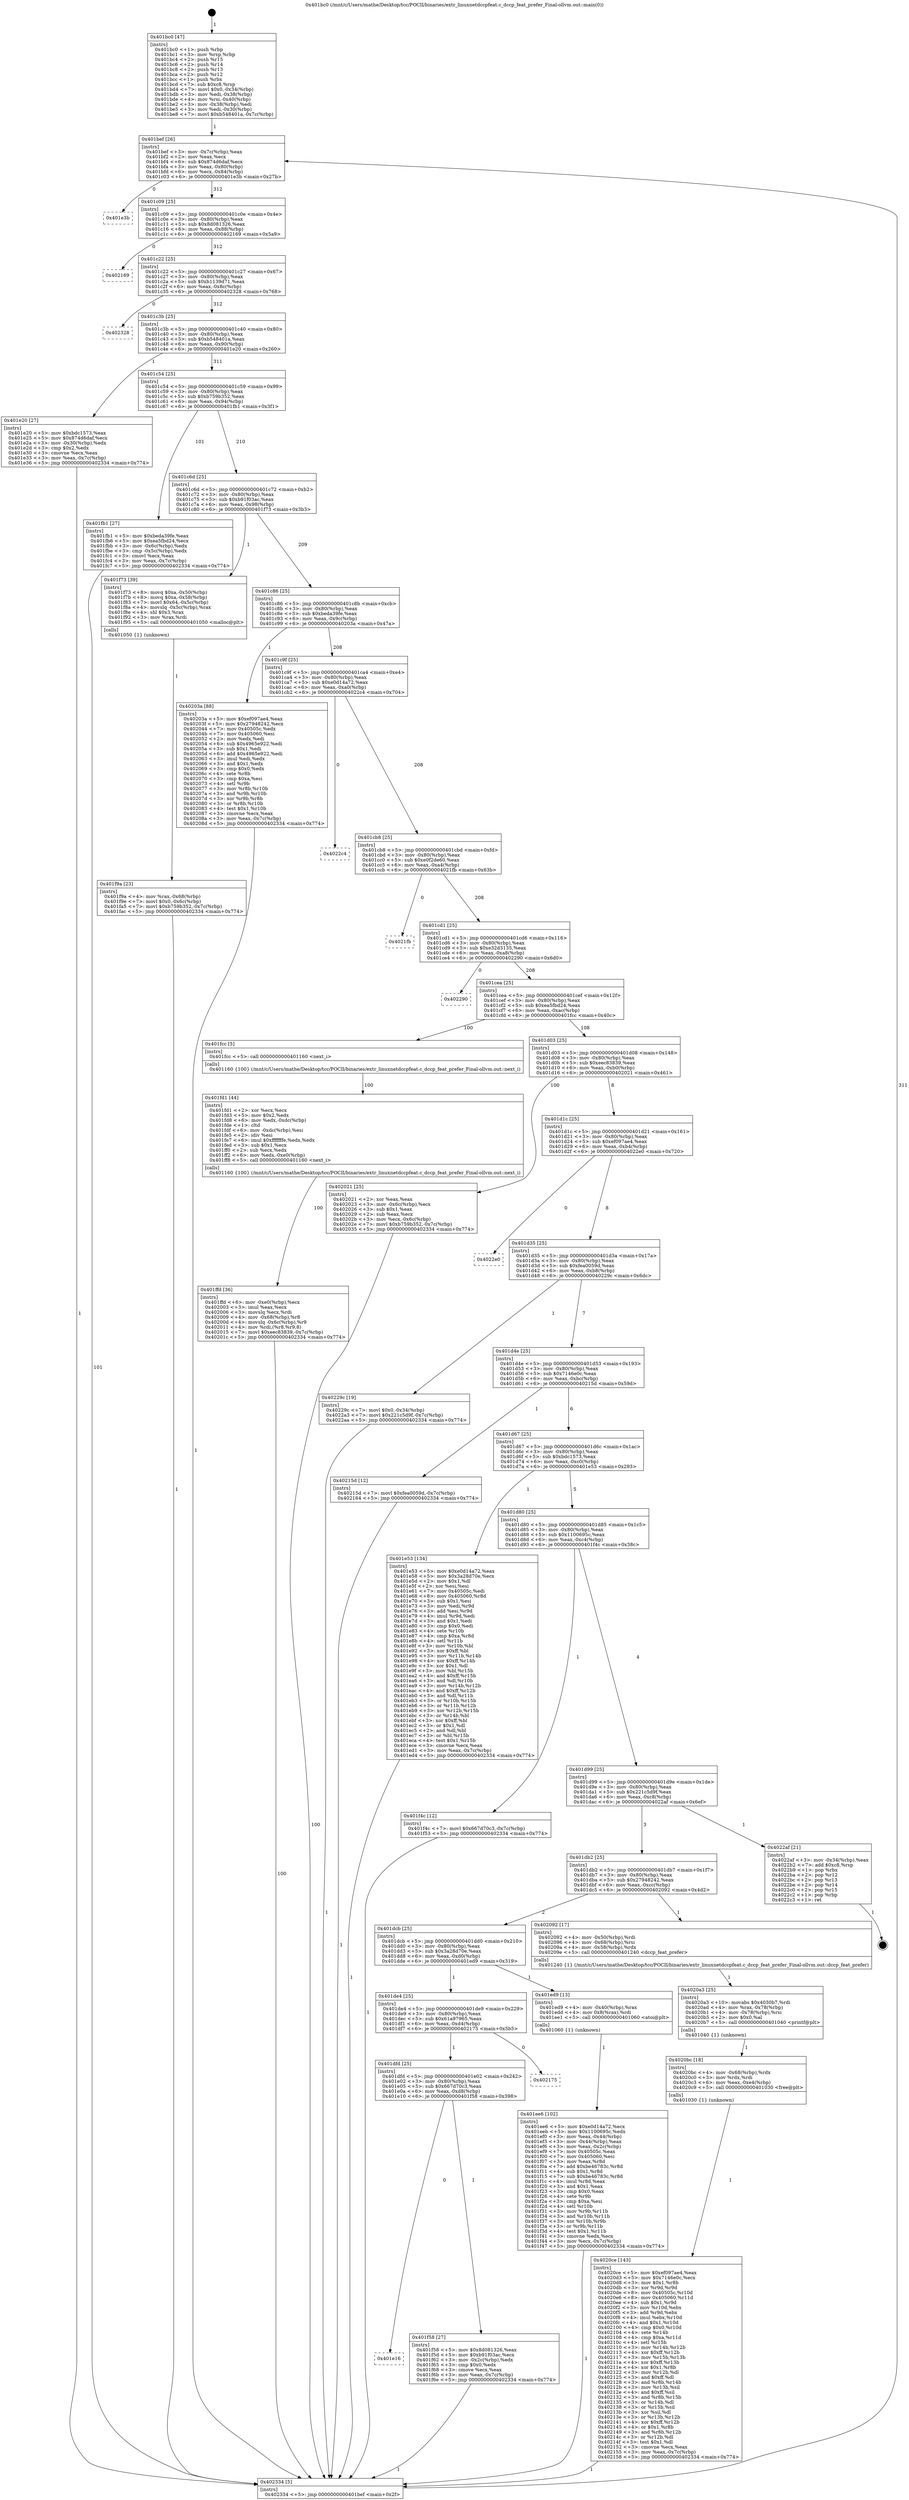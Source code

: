 digraph "0x401bc0" {
  label = "0x401bc0 (/mnt/c/Users/mathe/Desktop/tcc/POCII/binaries/extr_linuxnetdccpfeat.c_dccp_feat_prefer_Final-ollvm.out::main(0))"
  labelloc = "t"
  node[shape=record]

  Entry [label="",width=0.3,height=0.3,shape=circle,fillcolor=black,style=filled]
  "0x401bef" [label="{
     0x401bef [26]\l
     | [instrs]\l
     &nbsp;&nbsp;0x401bef \<+3\>: mov -0x7c(%rbp),%eax\l
     &nbsp;&nbsp;0x401bf2 \<+2\>: mov %eax,%ecx\l
     &nbsp;&nbsp;0x401bf4 \<+6\>: sub $0x874d6daf,%ecx\l
     &nbsp;&nbsp;0x401bfa \<+3\>: mov %eax,-0x80(%rbp)\l
     &nbsp;&nbsp;0x401bfd \<+6\>: mov %ecx,-0x84(%rbp)\l
     &nbsp;&nbsp;0x401c03 \<+6\>: je 0000000000401e3b \<main+0x27b\>\l
  }"]
  "0x401e3b" [label="{
     0x401e3b\l
  }", style=dashed]
  "0x401c09" [label="{
     0x401c09 [25]\l
     | [instrs]\l
     &nbsp;&nbsp;0x401c09 \<+5\>: jmp 0000000000401c0e \<main+0x4e\>\l
     &nbsp;&nbsp;0x401c0e \<+3\>: mov -0x80(%rbp),%eax\l
     &nbsp;&nbsp;0x401c11 \<+5\>: sub $0x8d081326,%eax\l
     &nbsp;&nbsp;0x401c16 \<+6\>: mov %eax,-0x88(%rbp)\l
     &nbsp;&nbsp;0x401c1c \<+6\>: je 0000000000402169 \<main+0x5a9\>\l
  }"]
  Exit [label="",width=0.3,height=0.3,shape=circle,fillcolor=black,style=filled,peripheries=2]
  "0x402169" [label="{
     0x402169\l
  }", style=dashed]
  "0x401c22" [label="{
     0x401c22 [25]\l
     | [instrs]\l
     &nbsp;&nbsp;0x401c22 \<+5\>: jmp 0000000000401c27 \<main+0x67\>\l
     &nbsp;&nbsp;0x401c27 \<+3\>: mov -0x80(%rbp),%eax\l
     &nbsp;&nbsp;0x401c2a \<+5\>: sub $0xb1139d71,%eax\l
     &nbsp;&nbsp;0x401c2f \<+6\>: mov %eax,-0x8c(%rbp)\l
     &nbsp;&nbsp;0x401c35 \<+6\>: je 0000000000402328 \<main+0x768\>\l
  }"]
  "0x4020ce" [label="{
     0x4020ce [143]\l
     | [instrs]\l
     &nbsp;&nbsp;0x4020ce \<+5\>: mov $0xef097ae4,%eax\l
     &nbsp;&nbsp;0x4020d3 \<+5\>: mov $0x7146e0c,%ecx\l
     &nbsp;&nbsp;0x4020d8 \<+3\>: mov $0x1,%r8b\l
     &nbsp;&nbsp;0x4020db \<+3\>: xor %r9d,%r9d\l
     &nbsp;&nbsp;0x4020de \<+8\>: mov 0x40505c,%r10d\l
     &nbsp;&nbsp;0x4020e6 \<+8\>: mov 0x405060,%r11d\l
     &nbsp;&nbsp;0x4020ee \<+4\>: sub $0x1,%r9d\l
     &nbsp;&nbsp;0x4020f2 \<+3\>: mov %r10d,%ebx\l
     &nbsp;&nbsp;0x4020f5 \<+3\>: add %r9d,%ebx\l
     &nbsp;&nbsp;0x4020f8 \<+4\>: imul %ebx,%r10d\l
     &nbsp;&nbsp;0x4020fc \<+4\>: and $0x1,%r10d\l
     &nbsp;&nbsp;0x402100 \<+4\>: cmp $0x0,%r10d\l
     &nbsp;&nbsp;0x402104 \<+4\>: sete %r14b\l
     &nbsp;&nbsp;0x402108 \<+4\>: cmp $0xa,%r11d\l
     &nbsp;&nbsp;0x40210c \<+4\>: setl %r15b\l
     &nbsp;&nbsp;0x402110 \<+3\>: mov %r14b,%r12b\l
     &nbsp;&nbsp;0x402113 \<+4\>: xor $0xff,%r12b\l
     &nbsp;&nbsp;0x402117 \<+3\>: mov %r15b,%r13b\l
     &nbsp;&nbsp;0x40211a \<+4\>: xor $0xff,%r13b\l
     &nbsp;&nbsp;0x40211e \<+4\>: xor $0x1,%r8b\l
     &nbsp;&nbsp;0x402122 \<+3\>: mov %r12b,%dl\l
     &nbsp;&nbsp;0x402125 \<+3\>: and $0xff,%dl\l
     &nbsp;&nbsp;0x402128 \<+3\>: and %r8b,%r14b\l
     &nbsp;&nbsp;0x40212b \<+3\>: mov %r13b,%sil\l
     &nbsp;&nbsp;0x40212e \<+4\>: and $0xff,%sil\l
     &nbsp;&nbsp;0x402132 \<+3\>: and %r8b,%r15b\l
     &nbsp;&nbsp;0x402135 \<+3\>: or %r14b,%dl\l
     &nbsp;&nbsp;0x402138 \<+3\>: or %r15b,%sil\l
     &nbsp;&nbsp;0x40213b \<+3\>: xor %sil,%dl\l
     &nbsp;&nbsp;0x40213e \<+3\>: or %r13b,%r12b\l
     &nbsp;&nbsp;0x402141 \<+4\>: xor $0xff,%r12b\l
     &nbsp;&nbsp;0x402145 \<+4\>: or $0x1,%r8b\l
     &nbsp;&nbsp;0x402149 \<+3\>: and %r8b,%r12b\l
     &nbsp;&nbsp;0x40214c \<+3\>: or %r12b,%dl\l
     &nbsp;&nbsp;0x40214f \<+3\>: test $0x1,%dl\l
     &nbsp;&nbsp;0x402152 \<+3\>: cmovne %ecx,%eax\l
     &nbsp;&nbsp;0x402155 \<+3\>: mov %eax,-0x7c(%rbp)\l
     &nbsp;&nbsp;0x402158 \<+5\>: jmp 0000000000402334 \<main+0x774\>\l
  }"]
  "0x402328" [label="{
     0x402328\l
  }", style=dashed]
  "0x401c3b" [label="{
     0x401c3b [25]\l
     | [instrs]\l
     &nbsp;&nbsp;0x401c3b \<+5\>: jmp 0000000000401c40 \<main+0x80\>\l
     &nbsp;&nbsp;0x401c40 \<+3\>: mov -0x80(%rbp),%eax\l
     &nbsp;&nbsp;0x401c43 \<+5\>: sub $0xb548401a,%eax\l
     &nbsp;&nbsp;0x401c48 \<+6\>: mov %eax,-0x90(%rbp)\l
     &nbsp;&nbsp;0x401c4e \<+6\>: je 0000000000401e20 \<main+0x260\>\l
  }"]
  "0x4020bc" [label="{
     0x4020bc [18]\l
     | [instrs]\l
     &nbsp;&nbsp;0x4020bc \<+4\>: mov -0x68(%rbp),%rdx\l
     &nbsp;&nbsp;0x4020c0 \<+3\>: mov %rdx,%rdi\l
     &nbsp;&nbsp;0x4020c3 \<+6\>: mov %eax,-0xe4(%rbp)\l
     &nbsp;&nbsp;0x4020c9 \<+5\>: call 0000000000401030 \<free@plt\>\l
     | [calls]\l
     &nbsp;&nbsp;0x401030 \{1\} (unknown)\l
  }"]
  "0x401e20" [label="{
     0x401e20 [27]\l
     | [instrs]\l
     &nbsp;&nbsp;0x401e20 \<+5\>: mov $0xbdc1573,%eax\l
     &nbsp;&nbsp;0x401e25 \<+5\>: mov $0x874d6daf,%ecx\l
     &nbsp;&nbsp;0x401e2a \<+3\>: mov -0x30(%rbp),%edx\l
     &nbsp;&nbsp;0x401e2d \<+3\>: cmp $0x2,%edx\l
     &nbsp;&nbsp;0x401e30 \<+3\>: cmovne %ecx,%eax\l
     &nbsp;&nbsp;0x401e33 \<+3\>: mov %eax,-0x7c(%rbp)\l
     &nbsp;&nbsp;0x401e36 \<+5\>: jmp 0000000000402334 \<main+0x774\>\l
  }"]
  "0x401c54" [label="{
     0x401c54 [25]\l
     | [instrs]\l
     &nbsp;&nbsp;0x401c54 \<+5\>: jmp 0000000000401c59 \<main+0x99\>\l
     &nbsp;&nbsp;0x401c59 \<+3\>: mov -0x80(%rbp),%eax\l
     &nbsp;&nbsp;0x401c5c \<+5\>: sub $0xb759b352,%eax\l
     &nbsp;&nbsp;0x401c61 \<+6\>: mov %eax,-0x94(%rbp)\l
     &nbsp;&nbsp;0x401c67 \<+6\>: je 0000000000401fb1 \<main+0x3f1\>\l
  }"]
  "0x402334" [label="{
     0x402334 [5]\l
     | [instrs]\l
     &nbsp;&nbsp;0x402334 \<+5\>: jmp 0000000000401bef \<main+0x2f\>\l
  }"]
  "0x401bc0" [label="{
     0x401bc0 [47]\l
     | [instrs]\l
     &nbsp;&nbsp;0x401bc0 \<+1\>: push %rbp\l
     &nbsp;&nbsp;0x401bc1 \<+3\>: mov %rsp,%rbp\l
     &nbsp;&nbsp;0x401bc4 \<+2\>: push %r15\l
     &nbsp;&nbsp;0x401bc6 \<+2\>: push %r14\l
     &nbsp;&nbsp;0x401bc8 \<+2\>: push %r13\l
     &nbsp;&nbsp;0x401bca \<+2\>: push %r12\l
     &nbsp;&nbsp;0x401bcc \<+1\>: push %rbx\l
     &nbsp;&nbsp;0x401bcd \<+7\>: sub $0xc8,%rsp\l
     &nbsp;&nbsp;0x401bd4 \<+7\>: movl $0x0,-0x34(%rbp)\l
     &nbsp;&nbsp;0x401bdb \<+3\>: mov %edi,-0x38(%rbp)\l
     &nbsp;&nbsp;0x401bde \<+4\>: mov %rsi,-0x40(%rbp)\l
     &nbsp;&nbsp;0x401be2 \<+3\>: mov -0x38(%rbp),%edi\l
     &nbsp;&nbsp;0x401be5 \<+3\>: mov %edi,-0x30(%rbp)\l
     &nbsp;&nbsp;0x401be8 \<+7\>: movl $0xb548401a,-0x7c(%rbp)\l
  }"]
  "0x4020a3" [label="{
     0x4020a3 [25]\l
     | [instrs]\l
     &nbsp;&nbsp;0x4020a3 \<+10\>: movabs $0x4030b7,%rdi\l
     &nbsp;&nbsp;0x4020ad \<+4\>: mov %rax,-0x78(%rbp)\l
     &nbsp;&nbsp;0x4020b1 \<+4\>: mov -0x78(%rbp),%rsi\l
     &nbsp;&nbsp;0x4020b5 \<+2\>: mov $0x0,%al\l
     &nbsp;&nbsp;0x4020b7 \<+5\>: call 0000000000401040 \<printf@plt\>\l
     | [calls]\l
     &nbsp;&nbsp;0x401040 \{1\} (unknown)\l
  }"]
  "0x401fb1" [label="{
     0x401fb1 [27]\l
     | [instrs]\l
     &nbsp;&nbsp;0x401fb1 \<+5\>: mov $0xbeda39fe,%eax\l
     &nbsp;&nbsp;0x401fb6 \<+5\>: mov $0xea5fbd24,%ecx\l
     &nbsp;&nbsp;0x401fbb \<+3\>: mov -0x6c(%rbp),%edx\l
     &nbsp;&nbsp;0x401fbe \<+3\>: cmp -0x5c(%rbp),%edx\l
     &nbsp;&nbsp;0x401fc1 \<+3\>: cmovl %ecx,%eax\l
     &nbsp;&nbsp;0x401fc4 \<+3\>: mov %eax,-0x7c(%rbp)\l
     &nbsp;&nbsp;0x401fc7 \<+5\>: jmp 0000000000402334 \<main+0x774\>\l
  }"]
  "0x401c6d" [label="{
     0x401c6d [25]\l
     | [instrs]\l
     &nbsp;&nbsp;0x401c6d \<+5\>: jmp 0000000000401c72 \<main+0xb2\>\l
     &nbsp;&nbsp;0x401c72 \<+3\>: mov -0x80(%rbp),%eax\l
     &nbsp;&nbsp;0x401c75 \<+5\>: sub $0xb91f03ac,%eax\l
     &nbsp;&nbsp;0x401c7a \<+6\>: mov %eax,-0x98(%rbp)\l
     &nbsp;&nbsp;0x401c80 \<+6\>: je 0000000000401f73 \<main+0x3b3\>\l
  }"]
  "0x401ffd" [label="{
     0x401ffd [36]\l
     | [instrs]\l
     &nbsp;&nbsp;0x401ffd \<+6\>: mov -0xe0(%rbp),%ecx\l
     &nbsp;&nbsp;0x402003 \<+3\>: imul %eax,%ecx\l
     &nbsp;&nbsp;0x402006 \<+3\>: movslq %ecx,%rdi\l
     &nbsp;&nbsp;0x402009 \<+4\>: mov -0x68(%rbp),%r8\l
     &nbsp;&nbsp;0x40200d \<+4\>: movslq -0x6c(%rbp),%r9\l
     &nbsp;&nbsp;0x402011 \<+4\>: mov %rdi,(%r8,%r9,8)\l
     &nbsp;&nbsp;0x402015 \<+7\>: movl $0xeec83839,-0x7c(%rbp)\l
     &nbsp;&nbsp;0x40201c \<+5\>: jmp 0000000000402334 \<main+0x774\>\l
  }"]
  "0x401f73" [label="{
     0x401f73 [39]\l
     | [instrs]\l
     &nbsp;&nbsp;0x401f73 \<+8\>: movq $0xa,-0x50(%rbp)\l
     &nbsp;&nbsp;0x401f7b \<+8\>: movq $0xa,-0x58(%rbp)\l
     &nbsp;&nbsp;0x401f83 \<+7\>: movl $0x64,-0x5c(%rbp)\l
     &nbsp;&nbsp;0x401f8a \<+4\>: movslq -0x5c(%rbp),%rax\l
     &nbsp;&nbsp;0x401f8e \<+4\>: shl $0x3,%rax\l
     &nbsp;&nbsp;0x401f92 \<+3\>: mov %rax,%rdi\l
     &nbsp;&nbsp;0x401f95 \<+5\>: call 0000000000401050 \<malloc@plt\>\l
     | [calls]\l
     &nbsp;&nbsp;0x401050 \{1\} (unknown)\l
  }"]
  "0x401c86" [label="{
     0x401c86 [25]\l
     | [instrs]\l
     &nbsp;&nbsp;0x401c86 \<+5\>: jmp 0000000000401c8b \<main+0xcb\>\l
     &nbsp;&nbsp;0x401c8b \<+3\>: mov -0x80(%rbp),%eax\l
     &nbsp;&nbsp;0x401c8e \<+5\>: sub $0xbeda39fe,%eax\l
     &nbsp;&nbsp;0x401c93 \<+6\>: mov %eax,-0x9c(%rbp)\l
     &nbsp;&nbsp;0x401c99 \<+6\>: je 000000000040203a \<main+0x47a\>\l
  }"]
  "0x401fd1" [label="{
     0x401fd1 [44]\l
     | [instrs]\l
     &nbsp;&nbsp;0x401fd1 \<+2\>: xor %ecx,%ecx\l
     &nbsp;&nbsp;0x401fd3 \<+5\>: mov $0x2,%edx\l
     &nbsp;&nbsp;0x401fd8 \<+6\>: mov %edx,-0xdc(%rbp)\l
     &nbsp;&nbsp;0x401fde \<+1\>: cltd\l
     &nbsp;&nbsp;0x401fdf \<+6\>: mov -0xdc(%rbp),%esi\l
     &nbsp;&nbsp;0x401fe5 \<+2\>: idiv %esi\l
     &nbsp;&nbsp;0x401fe7 \<+6\>: imul $0xfffffffe,%edx,%edx\l
     &nbsp;&nbsp;0x401fed \<+3\>: sub $0x1,%ecx\l
     &nbsp;&nbsp;0x401ff0 \<+2\>: sub %ecx,%edx\l
     &nbsp;&nbsp;0x401ff2 \<+6\>: mov %edx,-0xe0(%rbp)\l
     &nbsp;&nbsp;0x401ff8 \<+5\>: call 0000000000401160 \<next_i\>\l
     | [calls]\l
     &nbsp;&nbsp;0x401160 \{100\} (/mnt/c/Users/mathe/Desktop/tcc/POCII/binaries/extr_linuxnetdccpfeat.c_dccp_feat_prefer_Final-ollvm.out::next_i)\l
  }"]
  "0x40203a" [label="{
     0x40203a [88]\l
     | [instrs]\l
     &nbsp;&nbsp;0x40203a \<+5\>: mov $0xef097ae4,%eax\l
     &nbsp;&nbsp;0x40203f \<+5\>: mov $0x27948242,%ecx\l
     &nbsp;&nbsp;0x402044 \<+7\>: mov 0x40505c,%edx\l
     &nbsp;&nbsp;0x40204b \<+7\>: mov 0x405060,%esi\l
     &nbsp;&nbsp;0x402052 \<+2\>: mov %edx,%edi\l
     &nbsp;&nbsp;0x402054 \<+6\>: sub $0x4965e922,%edi\l
     &nbsp;&nbsp;0x40205a \<+3\>: sub $0x1,%edi\l
     &nbsp;&nbsp;0x40205d \<+6\>: add $0x4965e922,%edi\l
     &nbsp;&nbsp;0x402063 \<+3\>: imul %edi,%edx\l
     &nbsp;&nbsp;0x402066 \<+3\>: and $0x1,%edx\l
     &nbsp;&nbsp;0x402069 \<+3\>: cmp $0x0,%edx\l
     &nbsp;&nbsp;0x40206c \<+4\>: sete %r8b\l
     &nbsp;&nbsp;0x402070 \<+3\>: cmp $0xa,%esi\l
     &nbsp;&nbsp;0x402073 \<+4\>: setl %r9b\l
     &nbsp;&nbsp;0x402077 \<+3\>: mov %r8b,%r10b\l
     &nbsp;&nbsp;0x40207a \<+3\>: and %r9b,%r10b\l
     &nbsp;&nbsp;0x40207d \<+3\>: xor %r9b,%r8b\l
     &nbsp;&nbsp;0x402080 \<+3\>: or %r8b,%r10b\l
     &nbsp;&nbsp;0x402083 \<+4\>: test $0x1,%r10b\l
     &nbsp;&nbsp;0x402087 \<+3\>: cmovne %ecx,%eax\l
     &nbsp;&nbsp;0x40208a \<+3\>: mov %eax,-0x7c(%rbp)\l
     &nbsp;&nbsp;0x40208d \<+5\>: jmp 0000000000402334 \<main+0x774\>\l
  }"]
  "0x401c9f" [label="{
     0x401c9f [25]\l
     | [instrs]\l
     &nbsp;&nbsp;0x401c9f \<+5\>: jmp 0000000000401ca4 \<main+0xe4\>\l
     &nbsp;&nbsp;0x401ca4 \<+3\>: mov -0x80(%rbp),%eax\l
     &nbsp;&nbsp;0x401ca7 \<+5\>: sub $0xe0d14a72,%eax\l
     &nbsp;&nbsp;0x401cac \<+6\>: mov %eax,-0xa0(%rbp)\l
     &nbsp;&nbsp;0x401cb2 \<+6\>: je 00000000004022c4 \<main+0x704\>\l
  }"]
  "0x401f9a" [label="{
     0x401f9a [23]\l
     | [instrs]\l
     &nbsp;&nbsp;0x401f9a \<+4\>: mov %rax,-0x68(%rbp)\l
     &nbsp;&nbsp;0x401f9e \<+7\>: movl $0x0,-0x6c(%rbp)\l
     &nbsp;&nbsp;0x401fa5 \<+7\>: movl $0xb759b352,-0x7c(%rbp)\l
     &nbsp;&nbsp;0x401fac \<+5\>: jmp 0000000000402334 \<main+0x774\>\l
  }"]
  "0x4022c4" [label="{
     0x4022c4\l
  }", style=dashed]
  "0x401cb8" [label="{
     0x401cb8 [25]\l
     | [instrs]\l
     &nbsp;&nbsp;0x401cb8 \<+5\>: jmp 0000000000401cbd \<main+0xfd\>\l
     &nbsp;&nbsp;0x401cbd \<+3\>: mov -0x80(%rbp),%eax\l
     &nbsp;&nbsp;0x401cc0 \<+5\>: sub $0xe0f2de60,%eax\l
     &nbsp;&nbsp;0x401cc5 \<+6\>: mov %eax,-0xa4(%rbp)\l
     &nbsp;&nbsp;0x401ccb \<+6\>: je 00000000004021fb \<main+0x63b\>\l
  }"]
  "0x401e16" [label="{
     0x401e16\l
  }", style=dashed]
  "0x4021fb" [label="{
     0x4021fb\l
  }", style=dashed]
  "0x401cd1" [label="{
     0x401cd1 [25]\l
     | [instrs]\l
     &nbsp;&nbsp;0x401cd1 \<+5\>: jmp 0000000000401cd6 \<main+0x116\>\l
     &nbsp;&nbsp;0x401cd6 \<+3\>: mov -0x80(%rbp),%eax\l
     &nbsp;&nbsp;0x401cd9 \<+5\>: sub $0xe32d3135,%eax\l
     &nbsp;&nbsp;0x401cde \<+6\>: mov %eax,-0xa8(%rbp)\l
     &nbsp;&nbsp;0x401ce4 \<+6\>: je 0000000000402290 \<main+0x6d0\>\l
  }"]
  "0x401f58" [label="{
     0x401f58 [27]\l
     | [instrs]\l
     &nbsp;&nbsp;0x401f58 \<+5\>: mov $0x8d081326,%eax\l
     &nbsp;&nbsp;0x401f5d \<+5\>: mov $0xb91f03ac,%ecx\l
     &nbsp;&nbsp;0x401f62 \<+3\>: mov -0x2c(%rbp),%edx\l
     &nbsp;&nbsp;0x401f65 \<+3\>: cmp $0x0,%edx\l
     &nbsp;&nbsp;0x401f68 \<+3\>: cmove %ecx,%eax\l
     &nbsp;&nbsp;0x401f6b \<+3\>: mov %eax,-0x7c(%rbp)\l
     &nbsp;&nbsp;0x401f6e \<+5\>: jmp 0000000000402334 \<main+0x774\>\l
  }"]
  "0x402290" [label="{
     0x402290\l
  }", style=dashed]
  "0x401cea" [label="{
     0x401cea [25]\l
     | [instrs]\l
     &nbsp;&nbsp;0x401cea \<+5\>: jmp 0000000000401cef \<main+0x12f\>\l
     &nbsp;&nbsp;0x401cef \<+3\>: mov -0x80(%rbp),%eax\l
     &nbsp;&nbsp;0x401cf2 \<+5\>: sub $0xea5fbd24,%eax\l
     &nbsp;&nbsp;0x401cf7 \<+6\>: mov %eax,-0xac(%rbp)\l
     &nbsp;&nbsp;0x401cfd \<+6\>: je 0000000000401fcc \<main+0x40c\>\l
  }"]
  "0x401dfd" [label="{
     0x401dfd [25]\l
     | [instrs]\l
     &nbsp;&nbsp;0x401dfd \<+5\>: jmp 0000000000401e02 \<main+0x242\>\l
     &nbsp;&nbsp;0x401e02 \<+3\>: mov -0x80(%rbp),%eax\l
     &nbsp;&nbsp;0x401e05 \<+5\>: sub $0x667d70c3,%eax\l
     &nbsp;&nbsp;0x401e0a \<+6\>: mov %eax,-0xd8(%rbp)\l
     &nbsp;&nbsp;0x401e10 \<+6\>: je 0000000000401f58 \<main+0x398\>\l
  }"]
  "0x401fcc" [label="{
     0x401fcc [5]\l
     | [instrs]\l
     &nbsp;&nbsp;0x401fcc \<+5\>: call 0000000000401160 \<next_i\>\l
     | [calls]\l
     &nbsp;&nbsp;0x401160 \{100\} (/mnt/c/Users/mathe/Desktop/tcc/POCII/binaries/extr_linuxnetdccpfeat.c_dccp_feat_prefer_Final-ollvm.out::next_i)\l
  }"]
  "0x401d03" [label="{
     0x401d03 [25]\l
     | [instrs]\l
     &nbsp;&nbsp;0x401d03 \<+5\>: jmp 0000000000401d08 \<main+0x148\>\l
     &nbsp;&nbsp;0x401d08 \<+3\>: mov -0x80(%rbp),%eax\l
     &nbsp;&nbsp;0x401d0b \<+5\>: sub $0xeec83839,%eax\l
     &nbsp;&nbsp;0x401d10 \<+6\>: mov %eax,-0xb0(%rbp)\l
     &nbsp;&nbsp;0x401d16 \<+6\>: je 0000000000402021 \<main+0x461\>\l
  }"]
  "0x402175" [label="{
     0x402175\l
  }", style=dashed]
  "0x402021" [label="{
     0x402021 [25]\l
     | [instrs]\l
     &nbsp;&nbsp;0x402021 \<+2\>: xor %eax,%eax\l
     &nbsp;&nbsp;0x402023 \<+3\>: mov -0x6c(%rbp),%ecx\l
     &nbsp;&nbsp;0x402026 \<+3\>: sub $0x1,%eax\l
     &nbsp;&nbsp;0x402029 \<+2\>: sub %eax,%ecx\l
     &nbsp;&nbsp;0x40202b \<+3\>: mov %ecx,-0x6c(%rbp)\l
     &nbsp;&nbsp;0x40202e \<+7\>: movl $0xb759b352,-0x7c(%rbp)\l
     &nbsp;&nbsp;0x402035 \<+5\>: jmp 0000000000402334 \<main+0x774\>\l
  }"]
  "0x401d1c" [label="{
     0x401d1c [25]\l
     | [instrs]\l
     &nbsp;&nbsp;0x401d1c \<+5\>: jmp 0000000000401d21 \<main+0x161\>\l
     &nbsp;&nbsp;0x401d21 \<+3\>: mov -0x80(%rbp),%eax\l
     &nbsp;&nbsp;0x401d24 \<+5\>: sub $0xef097ae4,%eax\l
     &nbsp;&nbsp;0x401d29 \<+6\>: mov %eax,-0xb4(%rbp)\l
     &nbsp;&nbsp;0x401d2f \<+6\>: je 00000000004022e0 \<main+0x720\>\l
  }"]
  "0x401ee6" [label="{
     0x401ee6 [102]\l
     | [instrs]\l
     &nbsp;&nbsp;0x401ee6 \<+5\>: mov $0xe0d14a72,%ecx\l
     &nbsp;&nbsp;0x401eeb \<+5\>: mov $0x1100695c,%edx\l
     &nbsp;&nbsp;0x401ef0 \<+3\>: mov %eax,-0x44(%rbp)\l
     &nbsp;&nbsp;0x401ef3 \<+3\>: mov -0x44(%rbp),%eax\l
     &nbsp;&nbsp;0x401ef6 \<+3\>: mov %eax,-0x2c(%rbp)\l
     &nbsp;&nbsp;0x401ef9 \<+7\>: mov 0x40505c,%eax\l
     &nbsp;&nbsp;0x401f00 \<+7\>: mov 0x405060,%esi\l
     &nbsp;&nbsp;0x401f07 \<+3\>: mov %eax,%r8d\l
     &nbsp;&nbsp;0x401f0a \<+7\>: add $0xbe46783c,%r8d\l
     &nbsp;&nbsp;0x401f11 \<+4\>: sub $0x1,%r8d\l
     &nbsp;&nbsp;0x401f15 \<+7\>: sub $0xbe46783c,%r8d\l
     &nbsp;&nbsp;0x401f1c \<+4\>: imul %r8d,%eax\l
     &nbsp;&nbsp;0x401f20 \<+3\>: and $0x1,%eax\l
     &nbsp;&nbsp;0x401f23 \<+3\>: cmp $0x0,%eax\l
     &nbsp;&nbsp;0x401f26 \<+4\>: sete %r9b\l
     &nbsp;&nbsp;0x401f2a \<+3\>: cmp $0xa,%esi\l
     &nbsp;&nbsp;0x401f2d \<+4\>: setl %r10b\l
     &nbsp;&nbsp;0x401f31 \<+3\>: mov %r9b,%r11b\l
     &nbsp;&nbsp;0x401f34 \<+3\>: and %r10b,%r11b\l
     &nbsp;&nbsp;0x401f37 \<+3\>: xor %r10b,%r9b\l
     &nbsp;&nbsp;0x401f3a \<+3\>: or %r9b,%r11b\l
     &nbsp;&nbsp;0x401f3d \<+4\>: test $0x1,%r11b\l
     &nbsp;&nbsp;0x401f41 \<+3\>: cmovne %edx,%ecx\l
     &nbsp;&nbsp;0x401f44 \<+3\>: mov %ecx,-0x7c(%rbp)\l
     &nbsp;&nbsp;0x401f47 \<+5\>: jmp 0000000000402334 \<main+0x774\>\l
  }"]
  "0x4022e0" [label="{
     0x4022e0\l
  }", style=dashed]
  "0x401d35" [label="{
     0x401d35 [25]\l
     | [instrs]\l
     &nbsp;&nbsp;0x401d35 \<+5\>: jmp 0000000000401d3a \<main+0x17a\>\l
     &nbsp;&nbsp;0x401d3a \<+3\>: mov -0x80(%rbp),%eax\l
     &nbsp;&nbsp;0x401d3d \<+5\>: sub $0xfea0059d,%eax\l
     &nbsp;&nbsp;0x401d42 \<+6\>: mov %eax,-0xb8(%rbp)\l
     &nbsp;&nbsp;0x401d48 \<+6\>: je 000000000040229c \<main+0x6dc\>\l
  }"]
  "0x401de4" [label="{
     0x401de4 [25]\l
     | [instrs]\l
     &nbsp;&nbsp;0x401de4 \<+5\>: jmp 0000000000401de9 \<main+0x229\>\l
     &nbsp;&nbsp;0x401de9 \<+3\>: mov -0x80(%rbp),%eax\l
     &nbsp;&nbsp;0x401dec \<+5\>: sub $0x61a97965,%eax\l
     &nbsp;&nbsp;0x401df1 \<+6\>: mov %eax,-0xd4(%rbp)\l
     &nbsp;&nbsp;0x401df7 \<+6\>: je 0000000000402175 \<main+0x5b5\>\l
  }"]
  "0x40229c" [label="{
     0x40229c [19]\l
     | [instrs]\l
     &nbsp;&nbsp;0x40229c \<+7\>: movl $0x0,-0x34(%rbp)\l
     &nbsp;&nbsp;0x4022a3 \<+7\>: movl $0x221c5d9f,-0x7c(%rbp)\l
     &nbsp;&nbsp;0x4022aa \<+5\>: jmp 0000000000402334 \<main+0x774\>\l
  }"]
  "0x401d4e" [label="{
     0x401d4e [25]\l
     | [instrs]\l
     &nbsp;&nbsp;0x401d4e \<+5\>: jmp 0000000000401d53 \<main+0x193\>\l
     &nbsp;&nbsp;0x401d53 \<+3\>: mov -0x80(%rbp),%eax\l
     &nbsp;&nbsp;0x401d56 \<+5\>: sub $0x7146e0c,%eax\l
     &nbsp;&nbsp;0x401d5b \<+6\>: mov %eax,-0xbc(%rbp)\l
     &nbsp;&nbsp;0x401d61 \<+6\>: je 000000000040215d \<main+0x59d\>\l
  }"]
  "0x401ed9" [label="{
     0x401ed9 [13]\l
     | [instrs]\l
     &nbsp;&nbsp;0x401ed9 \<+4\>: mov -0x40(%rbp),%rax\l
     &nbsp;&nbsp;0x401edd \<+4\>: mov 0x8(%rax),%rdi\l
     &nbsp;&nbsp;0x401ee1 \<+5\>: call 0000000000401060 \<atoi@plt\>\l
     | [calls]\l
     &nbsp;&nbsp;0x401060 \{1\} (unknown)\l
  }"]
  "0x40215d" [label="{
     0x40215d [12]\l
     | [instrs]\l
     &nbsp;&nbsp;0x40215d \<+7\>: movl $0xfea0059d,-0x7c(%rbp)\l
     &nbsp;&nbsp;0x402164 \<+5\>: jmp 0000000000402334 \<main+0x774\>\l
  }"]
  "0x401d67" [label="{
     0x401d67 [25]\l
     | [instrs]\l
     &nbsp;&nbsp;0x401d67 \<+5\>: jmp 0000000000401d6c \<main+0x1ac\>\l
     &nbsp;&nbsp;0x401d6c \<+3\>: mov -0x80(%rbp),%eax\l
     &nbsp;&nbsp;0x401d6f \<+5\>: sub $0xbdc1573,%eax\l
     &nbsp;&nbsp;0x401d74 \<+6\>: mov %eax,-0xc0(%rbp)\l
     &nbsp;&nbsp;0x401d7a \<+6\>: je 0000000000401e53 \<main+0x293\>\l
  }"]
  "0x401dcb" [label="{
     0x401dcb [25]\l
     | [instrs]\l
     &nbsp;&nbsp;0x401dcb \<+5\>: jmp 0000000000401dd0 \<main+0x210\>\l
     &nbsp;&nbsp;0x401dd0 \<+3\>: mov -0x80(%rbp),%eax\l
     &nbsp;&nbsp;0x401dd3 \<+5\>: sub $0x3a28d70e,%eax\l
     &nbsp;&nbsp;0x401dd8 \<+6\>: mov %eax,-0xd0(%rbp)\l
     &nbsp;&nbsp;0x401dde \<+6\>: je 0000000000401ed9 \<main+0x319\>\l
  }"]
  "0x401e53" [label="{
     0x401e53 [134]\l
     | [instrs]\l
     &nbsp;&nbsp;0x401e53 \<+5\>: mov $0xe0d14a72,%eax\l
     &nbsp;&nbsp;0x401e58 \<+5\>: mov $0x3a28d70e,%ecx\l
     &nbsp;&nbsp;0x401e5d \<+2\>: mov $0x1,%dl\l
     &nbsp;&nbsp;0x401e5f \<+2\>: xor %esi,%esi\l
     &nbsp;&nbsp;0x401e61 \<+7\>: mov 0x40505c,%edi\l
     &nbsp;&nbsp;0x401e68 \<+8\>: mov 0x405060,%r8d\l
     &nbsp;&nbsp;0x401e70 \<+3\>: sub $0x1,%esi\l
     &nbsp;&nbsp;0x401e73 \<+3\>: mov %edi,%r9d\l
     &nbsp;&nbsp;0x401e76 \<+3\>: add %esi,%r9d\l
     &nbsp;&nbsp;0x401e79 \<+4\>: imul %r9d,%edi\l
     &nbsp;&nbsp;0x401e7d \<+3\>: and $0x1,%edi\l
     &nbsp;&nbsp;0x401e80 \<+3\>: cmp $0x0,%edi\l
     &nbsp;&nbsp;0x401e83 \<+4\>: sete %r10b\l
     &nbsp;&nbsp;0x401e87 \<+4\>: cmp $0xa,%r8d\l
     &nbsp;&nbsp;0x401e8b \<+4\>: setl %r11b\l
     &nbsp;&nbsp;0x401e8f \<+3\>: mov %r10b,%bl\l
     &nbsp;&nbsp;0x401e92 \<+3\>: xor $0xff,%bl\l
     &nbsp;&nbsp;0x401e95 \<+3\>: mov %r11b,%r14b\l
     &nbsp;&nbsp;0x401e98 \<+4\>: xor $0xff,%r14b\l
     &nbsp;&nbsp;0x401e9c \<+3\>: xor $0x1,%dl\l
     &nbsp;&nbsp;0x401e9f \<+3\>: mov %bl,%r15b\l
     &nbsp;&nbsp;0x401ea2 \<+4\>: and $0xff,%r15b\l
     &nbsp;&nbsp;0x401ea6 \<+3\>: and %dl,%r10b\l
     &nbsp;&nbsp;0x401ea9 \<+3\>: mov %r14b,%r12b\l
     &nbsp;&nbsp;0x401eac \<+4\>: and $0xff,%r12b\l
     &nbsp;&nbsp;0x401eb0 \<+3\>: and %dl,%r11b\l
     &nbsp;&nbsp;0x401eb3 \<+3\>: or %r10b,%r15b\l
     &nbsp;&nbsp;0x401eb6 \<+3\>: or %r11b,%r12b\l
     &nbsp;&nbsp;0x401eb9 \<+3\>: xor %r12b,%r15b\l
     &nbsp;&nbsp;0x401ebc \<+3\>: or %r14b,%bl\l
     &nbsp;&nbsp;0x401ebf \<+3\>: xor $0xff,%bl\l
     &nbsp;&nbsp;0x401ec2 \<+3\>: or $0x1,%dl\l
     &nbsp;&nbsp;0x401ec5 \<+2\>: and %dl,%bl\l
     &nbsp;&nbsp;0x401ec7 \<+3\>: or %bl,%r15b\l
     &nbsp;&nbsp;0x401eca \<+4\>: test $0x1,%r15b\l
     &nbsp;&nbsp;0x401ece \<+3\>: cmovne %ecx,%eax\l
     &nbsp;&nbsp;0x401ed1 \<+3\>: mov %eax,-0x7c(%rbp)\l
     &nbsp;&nbsp;0x401ed4 \<+5\>: jmp 0000000000402334 \<main+0x774\>\l
  }"]
  "0x401d80" [label="{
     0x401d80 [25]\l
     | [instrs]\l
     &nbsp;&nbsp;0x401d80 \<+5\>: jmp 0000000000401d85 \<main+0x1c5\>\l
     &nbsp;&nbsp;0x401d85 \<+3\>: mov -0x80(%rbp),%eax\l
     &nbsp;&nbsp;0x401d88 \<+5\>: sub $0x1100695c,%eax\l
     &nbsp;&nbsp;0x401d8d \<+6\>: mov %eax,-0xc4(%rbp)\l
     &nbsp;&nbsp;0x401d93 \<+6\>: je 0000000000401f4c \<main+0x38c\>\l
  }"]
  "0x402092" [label="{
     0x402092 [17]\l
     | [instrs]\l
     &nbsp;&nbsp;0x402092 \<+4\>: mov -0x50(%rbp),%rdi\l
     &nbsp;&nbsp;0x402096 \<+4\>: mov -0x68(%rbp),%rsi\l
     &nbsp;&nbsp;0x40209a \<+4\>: mov -0x58(%rbp),%rdx\l
     &nbsp;&nbsp;0x40209e \<+5\>: call 0000000000401240 \<dccp_feat_prefer\>\l
     | [calls]\l
     &nbsp;&nbsp;0x401240 \{1\} (/mnt/c/Users/mathe/Desktop/tcc/POCII/binaries/extr_linuxnetdccpfeat.c_dccp_feat_prefer_Final-ollvm.out::dccp_feat_prefer)\l
  }"]
  "0x401f4c" [label="{
     0x401f4c [12]\l
     | [instrs]\l
     &nbsp;&nbsp;0x401f4c \<+7\>: movl $0x667d70c3,-0x7c(%rbp)\l
     &nbsp;&nbsp;0x401f53 \<+5\>: jmp 0000000000402334 \<main+0x774\>\l
  }"]
  "0x401d99" [label="{
     0x401d99 [25]\l
     | [instrs]\l
     &nbsp;&nbsp;0x401d99 \<+5\>: jmp 0000000000401d9e \<main+0x1de\>\l
     &nbsp;&nbsp;0x401d9e \<+3\>: mov -0x80(%rbp),%eax\l
     &nbsp;&nbsp;0x401da1 \<+5\>: sub $0x221c5d9f,%eax\l
     &nbsp;&nbsp;0x401da6 \<+6\>: mov %eax,-0xc8(%rbp)\l
     &nbsp;&nbsp;0x401dac \<+6\>: je 00000000004022af \<main+0x6ef\>\l
  }"]
  "0x401db2" [label="{
     0x401db2 [25]\l
     | [instrs]\l
     &nbsp;&nbsp;0x401db2 \<+5\>: jmp 0000000000401db7 \<main+0x1f7\>\l
     &nbsp;&nbsp;0x401db7 \<+3\>: mov -0x80(%rbp),%eax\l
     &nbsp;&nbsp;0x401dba \<+5\>: sub $0x27948242,%eax\l
     &nbsp;&nbsp;0x401dbf \<+6\>: mov %eax,-0xcc(%rbp)\l
     &nbsp;&nbsp;0x401dc5 \<+6\>: je 0000000000402092 \<main+0x4d2\>\l
  }"]
  "0x4022af" [label="{
     0x4022af [21]\l
     | [instrs]\l
     &nbsp;&nbsp;0x4022af \<+3\>: mov -0x34(%rbp),%eax\l
     &nbsp;&nbsp;0x4022b2 \<+7\>: add $0xc8,%rsp\l
     &nbsp;&nbsp;0x4022b9 \<+1\>: pop %rbx\l
     &nbsp;&nbsp;0x4022ba \<+2\>: pop %r12\l
     &nbsp;&nbsp;0x4022bc \<+2\>: pop %r13\l
     &nbsp;&nbsp;0x4022be \<+2\>: pop %r14\l
     &nbsp;&nbsp;0x4022c0 \<+2\>: pop %r15\l
     &nbsp;&nbsp;0x4022c2 \<+1\>: pop %rbp\l
     &nbsp;&nbsp;0x4022c3 \<+1\>: ret\l
  }"]
  Entry -> "0x401bc0" [label=" 1"]
  "0x401bef" -> "0x401e3b" [label=" 0"]
  "0x401bef" -> "0x401c09" [label=" 312"]
  "0x4022af" -> Exit [label=" 1"]
  "0x401c09" -> "0x402169" [label=" 0"]
  "0x401c09" -> "0x401c22" [label=" 312"]
  "0x40229c" -> "0x402334" [label=" 1"]
  "0x401c22" -> "0x402328" [label=" 0"]
  "0x401c22" -> "0x401c3b" [label=" 312"]
  "0x40215d" -> "0x402334" [label=" 1"]
  "0x401c3b" -> "0x401e20" [label=" 1"]
  "0x401c3b" -> "0x401c54" [label=" 311"]
  "0x401e20" -> "0x402334" [label=" 1"]
  "0x401bc0" -> "0x401bef" [label=" 1"]
  "0x402334" -> "0x401bef" [label=" 311"]
  "0x4020ce" -> "0x402334" [label=" 1"]
  "0x401c54" -> "0x401fb1" [label=" 101"]
  "0x401c54" -> "0x401c6d" [label=" 210"]
  "0x4020bc" -> "0x4020ce" [label=" 1"]
  "0x401c6d" -> "0x401f73" [label=" 1"]
  "0x401c6d" -> "0x401c86" [label=" 209"]
  "0x4020a3" -> "0x4020bc" [label=" 1"]
  "0x401c86" -> "0x40203a" [label=" 1"]
  "0x401c86" -> "0x401c9f" [label=" 208"]
  "0x402092" -> "0x4020a3" [label=" 1"]
  "0x401c9f" -> "0x4022c4" [label=" 0"]
  "0x401c9f" -> "0x401cb8" [label=" 208"]
  "0x40203a" -> "0x402334" [label=" 1"]
  "0x401cb8" -> "0x4021fb" [label=" 0"]
  "0x401cb8" -> "0x401cd1" [label=" 208"]
  "0x402021" -> "0x402334" [label=" 100"]
  "0x401cd1" -> "0x402290" [label=" 0"]
  "0x401cd1" -> "0x401cea" [label=" 208"]
  "0x401ffd" -> "0x402334" [label=" 100"]
  "0x401cea" -> "0x401fcc" [label=" 100"]
  "0x401cea" -> "0x401d03" [label=" 108"]
  "0x401fcc" -> "0x401fd1" [label=" 100"]
  "0x401d03" -> "0x402021" [label=" 100"]
  "0x401d03" -> "0x401d1c" [label=" 8"]
  "0x401fb1" -> "0x402334" [label=" 101"]
  "0x401d1c" -> "0x4022e0" [label=" 0"]
  "0x401d1c" -> "0x401d35" [label=" 8"]
  "0x401f73" -> "0x401f9a" [label=" 1"]
  "0x401d35" -> "0x40229c" [label=" 1"]
  "0x401d35" -> "0x401d4e" [label=" 7"]
  "0x401f58" -> "0x402334" [label=" 1"]
  "0x401d4e" -> "0x40215d" [label=" 1"]
  "0x401d4e" -> "0x401d67" [label=" 6"]
  "0x401dfd" -> "0x401e16" [label=" 0"]
  "0x401d67" -> "0x401e53" [label=" 1"]
  "0x401d67" -> "0x401d80" [label=" 5"]
  "0x401e53" -> "0x402334" [label=" 1"]
  "0x401fd1" -> "0x401ffd" [label=" 100"]
  "0x401d80" -> "0x401f4c" [label=" 1"]
  "0x401d80" -> "0x401d99" [label=" 4"]
  "0x401de4" -> "0x401dfd" [label=" 1"]
  "0x401d99" -> "0x4022af" [label=" 1"]
  "0x401d99" -> "0x401db2" [label=" 3"]
  "0x401de4" -> "0x402175" [label=" 0"]
  "0x401db2" -> "0x402092" [label=" 1"]
  "0x401db2" -> "0x401dcb" [label=" 2"]
  "0x401dfd" -> "0x401f58" [label=" 1"]
  "0x401dcb" -> "0x401ed9" [label=" 1"]
  "0x401dcb" -> "0x401de4" [label=" 1"]
  "0x401ed9" -> "0x401ee6" [label=" 1"]
  "0x401ee6" -> "0x402334" [label=" 1"]
  "0x401f4c" -> "0x402334" [label=" 1"]
  "0x401f9a" -> "0x402334" [label=" 1"]
}
